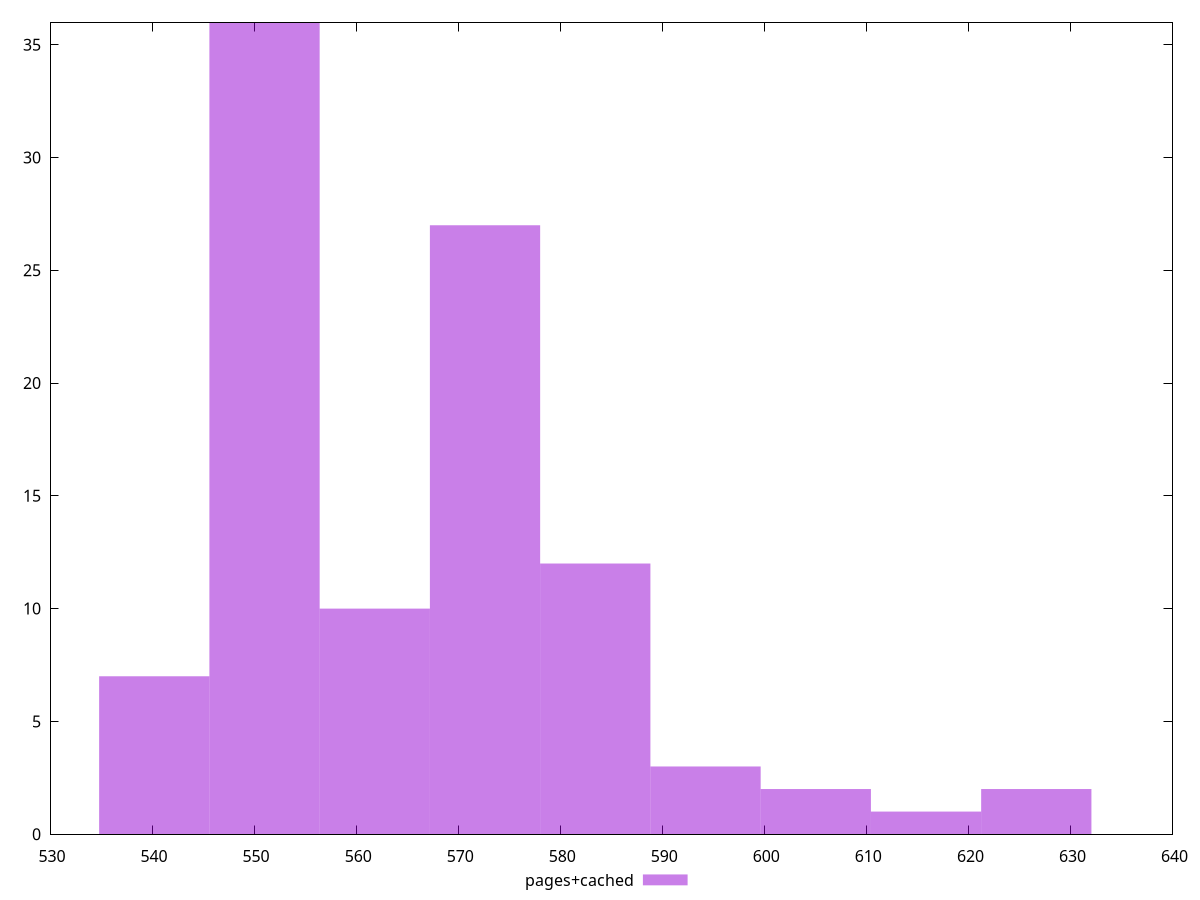 $_pagesCached <<EOF
572.6304640150419 27
561.8261156373995 10
615.8478575256111 1
551.0217672597572 36
583.4348123926841 12
626.6522059032534 2
594.2391607703264 3
540.217418882115 7
605.0435091479687 2
EOF
set key outside below
set terminal pngcairo
set output "report_00004_2020-11-02T20-21-41.718Z/bootup-time/pages+cached//raw_hist.png"
set yrange [0:36]
set boxwidth 10.804348377642299
set style fill transparent solid 0.5 noborder
plot $_pagesCached title "pages+cached" with boxes ,